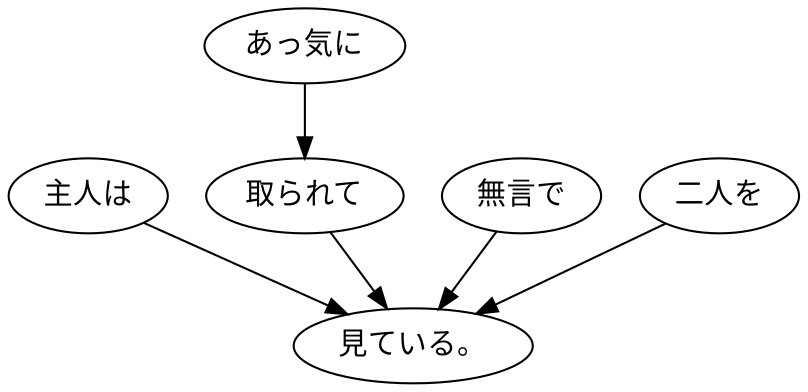 digraph graph1613 {
	node0 [label="主人は"];
	node1 [label="あっ気に"];
	node2 [label="取られて"];
	node3 [label="無言で"];
	node4 [label="二人を"];
	node5 [label="見ている。"];
	node0 -> node5;
	node1 -> node2;
	node2 -> node5;
	node3 -> node5;
	node4 -> node5;
}
